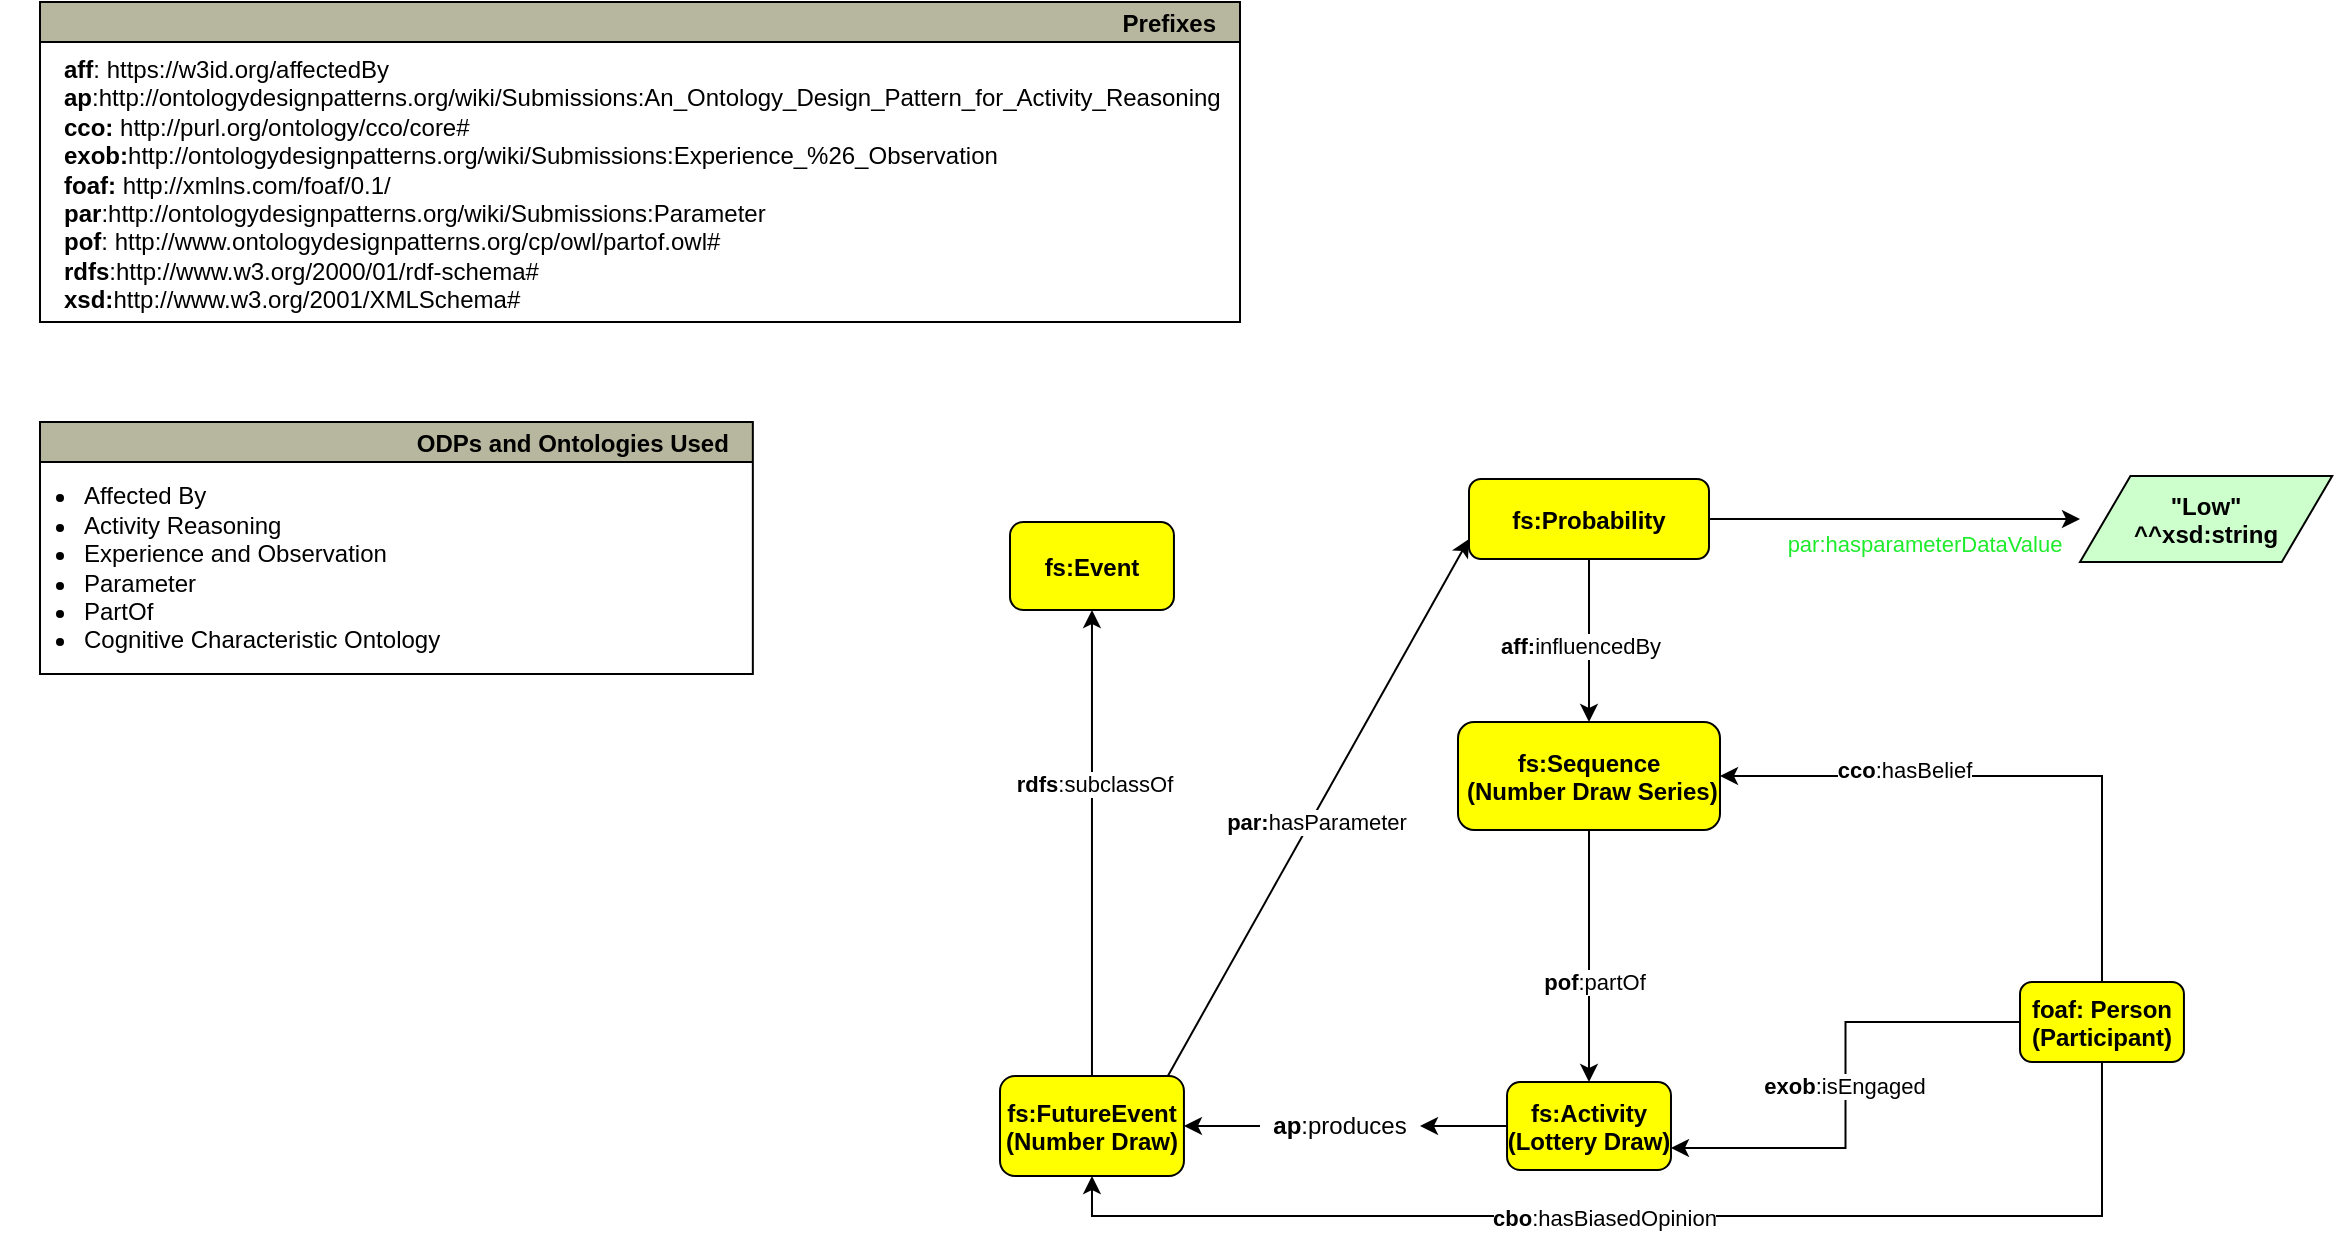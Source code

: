 <mxfile version="23.1.2" type="device">
  <diagram id="oU7lBioK2oj68UVmJGeL" name="Page-1">
    <mxGraphModel dx="1877" dy="1738" grid="1" gridSize="10" guides="1" tooltips="1" connect="1" arrows="1" fold="1" page="1" pageScale="1" pageWidth="827" pageHeight="1169" math="0" shadow="0">
      <root>
        <mxCell id="0" />
        <mxCell id="1" parent="0" />
        <mxCell id="X6dG0_ZqyGWDh663tGR5-7" style="edgeStyle=orthogonalEdgeStyle;rounded=0;orthogonalLoop=1;jettySize=auto;html=1;exitX=0;exitY=0.5;exitDx=0;exitDy=0;entryX=1;entryY=0.75;entryDx=0;entryDy=0;" parent="1" source="X6dG0_ZqyGWDh663tGR5-1" target="X6dG0_ZqyGWDh663tGR5-6" edge="1">
          <mxGeometry relative="1" as="geometry" />
        </mxCell>
        <mxCell id="X6dG0_ZqyGWDh663tGR5-11" value="&lt;b&gt;exob&lt;/b&gt;:isEngaged" style="edgeLabel;html=1;align=center;verticalAlign=middle;resizable=0;points=[];" parent="X6dG0_ZqyGWDh663tGR5-7" vertex="1" connectable="0">
          <mxGeometry x="0.004" y="-1" relative="1" as="geometry">
            <mxPoint as="offset" />
          </mxGeometry>
        </mxCell>
        <mxCell id="SumdyEbCF_zN64hNGDhB-1" style="edgeStyle=orthogonalEdgeStyle;rounded=0;orthogonalLoop=1;jettySize=auto;html=1;exitX=0.5;exitY=0;exitDx=0;exitDy=0;entryX=1;entryY=0.5;entryDx=0;entryDy=0;" parent="1" source="X6dG0_ZqyGWDh663tGR5-1" target="X6dG0_ZqyGWDh663tGR5-3" edge="1">
          <mxGeometry relative="1" as="geometry" />
        </mxCell>
        <mxCell id="SumdyEbCF_zN64hNGDhB-2" value="&lt;b&gt;cco&lt;/b&gt;:hasBelief" style="edgeLabel;html=1;align=center;verticalAlign=middle;resizable=0;points=[];" parent="SumdyEbCF_zN64hNGDhB-1" vertex="1" connectable="0">
          <mxGeometry x="0.374" y="-3" relative="1" as="geometry">
            <mxPoint as="offset" />
          </mxGeometry>
        </mxCell>
        <mxCell id="9v7G8ajr_uuF-SMIUNUw-16" style="edgeStyle=orthogonalEdgeStyle;rounded=0;orthogonalLoop=1;jettySize=auto;html=1;exitX=0.5;exitY=1;exitDx=0;exitDy=0;entryX=0.5;entryY=1;entryDx=0;entryDy=0;" edge="1" parent="1" source="X6dG0_ZqyGWDh663tGR5-1" target="X6dG0_ZqyGWDh663tGR5-5">
          <mxGeometry relative="1" as="geometry" />
        </mxCell>
        <mxCell id="9v7G8ajr_uuF-SMIUNUw-17" value="Text" style="edgeLabel;html=1;align=center;verticalAlign=middle;resizable=0;points=[];" vertex="1" connectable="0" parent="9v7G8ajr_uuF-SMIUNUw-16">
          <mxGeometry x="0.088" y="1" relative="1" as="geometry">
            <mxPoint as="offset" />
          </mxGeometry>
        </mxCell>
        <mxCell id="9v7G8ajr_uuF-SMIUNUw-18" value="&lt;b&gt;cbo&lt;/b&gt;:hasBiasedOpinion" style="edgeLabel;html=1;align=center;verticalAlign=middle;resizable=0;points=[];" vertex="1" connectable="0" parent="9v7G8ajr_uuF-SMIUNUw-16">
          <mxGeometry x="0.084" y="1" relative="1" as="geometry">
            <mxPoint as="offset" />
          </mxGeometry>
        </mxCell>
        <mxCell id="X6dG0_ZqyGWDh663tGR5-1" value="foaf: Person&#xa;(Participant)" style="graphMlID=n4;shape=rect;rounded=1;arcsize=30;fillColor=#ffff00;strokeColor=#000000;strokeWidth=1.0;fontStyle=1" parent="1" vertex="1">
          <mxGeometry x="590" y="270" width="81.97" height="40" as="geometry" />
        </mxCell>
        <mxCell id="X6dG0_ZqyGWDh663tGR5-2" value="fs:Event" style="graphMlID=n4;shape=rect;rounded=1;arcsize=30;fillColor=#ffff00;strokeColor=#000000;strokeWidth=1.0;fontStyle=1" parent="1" vertex="1">
          <mxGeometry x="85" y="40" width="81.968" height="44" as="geometry" />
        </mxCell>
        <mxCell id="X6dG0_ZqyGWDh663tGR5-12" style="edgeStyle=orthogonalEdgeStyle;rounded=0;orthogonalLoop=1;jettySize=auto;html=1;exitX=0.5;exitY=1;exitDx=0;exitDy=0;" parent="1" source="X6dG0_ZqyGWDh663tGR5-3" target="X6dG0_ZqyGWDh663tGR5-6" edge="1">
          <mxGeometry relative="1" as="geometry" />
        </mxCell>
        <mxCell id="X6dG0_ZqyGWDh663tGR5-13" value="&lt;b&gt;pof&lt;/b&gt;:partOf" style="edgeLabel;html=1;align=center;verticalAlign=middle;resizable=0;points=[];" parent="X6dG0_ZqyGWDh663tGR5-12" vertex="1" connectable="0">
          <mxGeometry x="0.2" y="2" relative="1" as="geometry">
            <mxPoint as="offset" />
          </mxGeometry>
        </mxCell>
        <mxCell id="X6dG0_ZqyGWDh663tGR5-3" value="fs:Sequence&#xa; (Number Draw Series)" style="graphMlID=n4;shape=rect;rounded=1;arcsize=30;fillColor=#ffff00;strokeColor=#000000;strokeWidth=1.0;fontStyle=1" parent="1" vertex="1">
          <mxGeometry x="309" y="140" width="131" height="54" as="geometry" />
        </mxCell>
        <mxCell id="SumdyEbCF_zN64hNGDhB-4" style="edgeStyle=orthogonalEdgeStyle;rounded=0;orthogonalLoop=1;jettySize=auto;html=1;exitX=0.5;exitY=0;exitDx=0;exitDy=0;entryX=0.5;entryY=1;entryDx=0;entryDy=0;" parent="1" source="X6dG0_ZqyGWDh663tGR5-5" target="X6dG0_ZqyGWDh663tGR5-2" edge="1">
          <mxGeometry relative="1" as="geometry" />
        </mxCell>
        <mxCell id="SumdyEbCF_zN64hNGDhB-5" value="&lt;b&gt;rdfs&lt;/b&gt;:subclassOf" style="edgeLabel;html=1;align=center;verticalAlign=middle;resizable=0;points=[];" parent="SumdyEbCF_zN64hNGDhB-4" vertex="1" connectable="0">
          <mxGeometry x="0.252" y="-1" relative="1" as="geometry">
            <mxPoint as="offset" />
          </mxGeometry>
        </mxCell>
        <mxCell id="X6dG0_ZqyGWDh663tGR5-5" value="fs:FutureEvent&#xa;(Number Draw)" style="graphMlID=n4;shape=rect;rounded=1;arcsize=30;fillColor=#ffff00;strokeColor=#000000;strokeWidth=1.0;fontStyle=1" parent="1" vertex="1">
          <mxGeometry x="80" y="317" width="91.97" height="50" as="geometry" />
        </mxCell>
        <mxCell id="9v7G8ajr_uuF-SMIUNUw-4" style="edgeStyle=orthogonalEdgeStyle;rounded=0;orthogonalLoop=1;jettySize=auto;html=1;entryX=1;entryY=0.5;entryDx=0;entryDy=0;" edge="1" parent="1" source="9v7G8ajr_uuF-SMIUNUw-7" target="X6dG0_ZqyGWDh663tGR5-5">
          <mxGeometry relative="1" as="geometry">
            <mxPoint x="190" y="342" as="targetPoint" />
          </mxGeometry>
        </mxCell>
        <mxCell id="X6dG0_ZqyGWDh663tGR5-6" value="fs:Activity&#xa;(Lottery Draw)" style="graphMlID=n4;shape=rect;rounded=1;arcsize=30;fillColor=#ffff00;strokeColor=#000000;strokeWidth=1.0;fontStyle=1" parent="1" vertex="1">
          <mxGeometry x="333.52" y="320" width="81.968" height="44" as="geometry" />
        </mxCell>
        <mxCell id="YfpaOd1gICdwj2RfuEC3-1" style="edgeStyle=orthogonalEdgeStyle;rounded=0;orthogonalLoop=1;jettySize=auto;html=1;exitX=0.5;exitY=1;exitDx=0;exitDy=0;" parent="1" source="SumdyEbCF_zN64hNGDhB-3" target="X6dG0_ZqyGWDh663tGR5-3" edge="1">
          <mxGeometry relative="1" as="geometry" />
        </mxCell>
        <mxCell id="YfpaOd1gICdwj2RfuEC3-2" value="&lt;b&gt;aff:&lt;/b&gt;influencedBy" style="edgeLabel;html=1;align=center;verticalAlign=middle;resizable=0;points=[];" parent="YfpaOd1gICdwj2RfuEC3-1" vertex="1" connectable="0">
          <mxGeometry x="0.05" y="-3" relative="1" as="geometry">
            <mxPoint x="-2" as="offset" />
          </mxGeometry>
        </mxCell>
        <mxCell id="TsAKVSYgy9pjKIJBanpu-1" style="edgeStyle=orthogonalEdgeStyle;rounded=0;orthogonalLoop=1;jettySize=auto;html=1;" parent="1" source="SumdyEbCF_zN64hNGDhB-3" target="TsAKVSYgy9pjKIJBanpu-3" edge="1">
          <mxGeometry relative="1" as="geometry">
            <mxPoint x="550" y="50" as="targetPoint" />
          </mxGeometry>
        </mxCell>
        <mxCell id="TsAKVSYgy9pjKIJBanpu-2" value="&lt;font color=&quot;#1eeb2b&quot;&gt;par:hasparameterDataValue&lt;/font&gt;" style="edgeLabel;html=1;align=center;verticalAlign=middle;resizable=0;points=[];" parent="TsAKVSYgy9pjKIJBanpu-1" vertex="1" connectable="0">
          <mxGeometry x="0.23" y="4" relative="1" as="geometry">
            <mxPoint x="-7" y="16" as="offset" />
          </mxGeometry>
        </mxCell>
        <mxCell id="SumdyEbCF_zN64hNGDhB-3" value="fs:Probability" style="graphMlID=n4;shape=rect;rounded=1;arcsize=30;fillColor=#ffff00;strokeColor=#000000;strokeWidth=1.0;fontStyle=1" parent="1" vertex="1">
          <mxGeometry x="314.5" y="18.5" width="120" height="40" as="geometry" />
        </mxCell>
        <mxCell id="TsAKVSYgy9pjKIJBanpu-3" value="&quot;Low&quot;&#xa;^^xsd:string" style="graphMlID=n6;shape=parallelogram;fillColor=#ccffcc;strokeColor=#000000;strokeWidth=1.0;fontStyle=1" parent="1" vertex="1">
          <mxGeometry x="620.003" y="17" width="126.095" height="43" as="geometry" />
        </mxCell>
        <mxCell id="DcR2EK71TW1_98MgDz5n-1" value="Prefixes" style="graphMlID=n0;shape=swimlane;startSize=20;fillColor=#b7b69e;strokeColor=#000000;strokeWidth=1.0;align=right;spacingRight=10;fontStyle=1" parent="1" vertex="1">
          <mxGeometry x="-400" y="-220" width="600" height="160" as="geometry">
            <mxRectangle x="-550" y="110" width="100" height="30" as="alternateBounds" />
          </mxGeometry>
        </mxCell>
        <UserObject label="&lt;b style=&quot;border-color: var(--border-color);&quot;&gt;aff&lt;/b&gt;:&amp;nbsp;https://w3id.org/affectedBy&lt;br&gt;&lt;b&gt;ap&lt;/b&gt;:http://ontologydesignpatterns.org/wiki/Submissions:An_Ontology_Design_Pattern_for_Activity_Reasoning&lt;br&gt;&lt;b style=&quot;border-color: var(--border-color);&quot;&gt;cco:&amp;nbsp;&lt;/b&gt;http://purl.org/ontology/cco/core#&lt;br&gt;&lt;b&gt;exob:&lt;/b&gt;http://ontologydesignpatterns.org/wiki/Submissions:Experience_%26_Observation&lt;br&gt;&lt;b style=&quot;border-color: var(--border-color);&quot;&gt;foaf:&amp;nbsp;&lt;/b&gt;&lt;span style=&quot;border-color: var(--border-color); background-color: initial;&quot;&gt;http://xmlns.com/foaf/0.1/&lt;br&gt;&lt;b&gt;par&lt;/b&gt;:http://ontologydesignpatterns.org/wiki/Submissions:Parameter&lt;br&gt;&lt;/span&gt;&lt;b style=&quot;border-color: var(--border-color);&quot;&gt;pof&lt;/b&gt;:&amp;nbsp;&lt;span style=&quot;border-color: var(--border-color); background-color: initial;&quot;&gt;http://www.ontologydesignpatterns.org/cp/owl/partof.owl#&lt;/span&gt;&lt;b&gt;&lt;br&gt;rdfs&lt;/b&gt;:http://www.w3.org/2000/01/rdf-schema#&lt;br&gt;&lt;b style=&quot;border-color: var(--border-color);&quot;&gt;xsd:&lt;/b&gt;&lt;span style=&quot;border-color: var(--border-color); background-color: initial;&quot;&gt;http://www.w3.org/2001/XMLSchema#&lt;/span&gt;" link="http://www.w3.org/2000/01/rdf-schema#" id="j3H0xUcFlWFZ-JWSaFpQ-1">
          <mxCell style="text;whiteSpace=wrap;html=1;" parent="DcR2EK71TW1_98MgDz5n-1" vertex="1">
            <mxGeometry x="10" y="20" width="580" height="150" as="geometry" />
          </mxCell>
        </UserObject>
        <mxCell id="I9f-uaQK-Aq1dQhWgUXI-5" value="ODPs and Ontologies Used" style="graphMlID=n0;shape=swimlane;startSize=20;fillColor=#b7b69e;strokeColor=#000000;strokeWidth=1.0;align=right;spacingRight=10;fontStyle=1" parent="1" vertex="1">
          <mxGeometry x="-400" y="-10" width="356.42" height="126" as="geometry" />
        </mxCell>
        <mxCell id="I9f-uaQK-Aq1dQhWgUXI-9" value="&lt;ul&gt;&lt;li&gt;Affected By&lt;/li&gt;&lt;li&gt;Activity Reasoning&lt;/li&gt;&lt;li&gt;Experience and Observation&lt;/li&gt;&lt;li&gt;Parameter&lt;/li&gt;&lt;li&gt;PartOf&lt;/li&gt;&lt;li&gt;Cognitive Characteristic Ontology&lt;/li&gt;&lt;/ul&gt;" style="text;html=1;strokeColor=none;fillColor=none;align=left;verticalAlign=middle;whiteSpace=wrap;rounded=0;" parent="I9f-uaQK-Aq1dQhWgUXI-5" vertex="1">
          <mxGeometry x="-20" y="2" width="270" height="142" as="geometry" />
        </mxCell>
        <mxCell id="9v7G8ajr_uuF-SMIUNUw-2" value="" style="endArrow=classic;html=1;rounded=0;entryX=0;entryY=0.75;entryDx=0;entryDy=0;exitX=0.911;exitY=0.004;exitDx=0;exitDy=0;exitPerimeter=0;" edge="1" parent="1" source="X6dG0_ZqyGWDh663tGR5-5" target="SumdyEbCF_zN64hNGDhB-3">
          <mxGeometry width="50" height="50" relative="1" as="geometry">
            <mxPoint x="160" y="320" as="sourcePoint" />
            <mxPoint x="210" y="270" as="targetPoint" />
          </mxGeometry>
        </mxCell>
        <mxCell id="9v7G8ajr_uuF-SMIUNUw-3" value="&lt;b style=&quot;border-color: var(--border-color);&quot;&gt;par:&lt;/b&gt;hasParameter" style="edgeLabel;html=1;align=center;verticalAlign=middle;resizable=0;points=[];" vertex="1" connectable="0" parent="9v7G8ajr_uuF-SMIUNUw-2">
          <mxGeometry x="-0.046" y="-2" relative="1" as="geometry">
            <mxPoint as="offset" />
          </mxGeometry>
        </mxCell>
        <mxCell id="9v7G8ajr_uuF-SMIUNUw-8" value="" style="edgeStyle=orthogonalEdgeStyle;rounded=0;orthogonalLoop=1;jettySize=auto;html=1;entryX=1;entryY=0.5;entryDx=0;entryDy=0;" edge="1" parent="1" source="X6dG0_ZqyGWDh663tGR5-6" target="9v7G8ajr_uuF-SMIUNUw-7">
          <mxGeometry relative="1" as="geometry">
            <mxPoint x="172" y="342" as="targetPoint" />
            <mxPoint x="329" y="342" as="sourcePoint" />
          </mxGeometry>
        </mxCell>
        <mxCell id="9v7G8ajr_uuF-SMIUNUw-7" value="&lt;b&gt;ap&lt;/b&gt;:produces" style="text;html=1;strokeColor=none;fillColor=none;align=center;verticalAlign=middle;whiteSpace=wrap;rounded=0;" vertex="1" parent="1">
          <mxGeometry x="210" y="327" width="80" height="30" as="geometry" />
        </mxCell>
      </root>
    </mxGraphModel>
  </diagram>
</mxfile>
